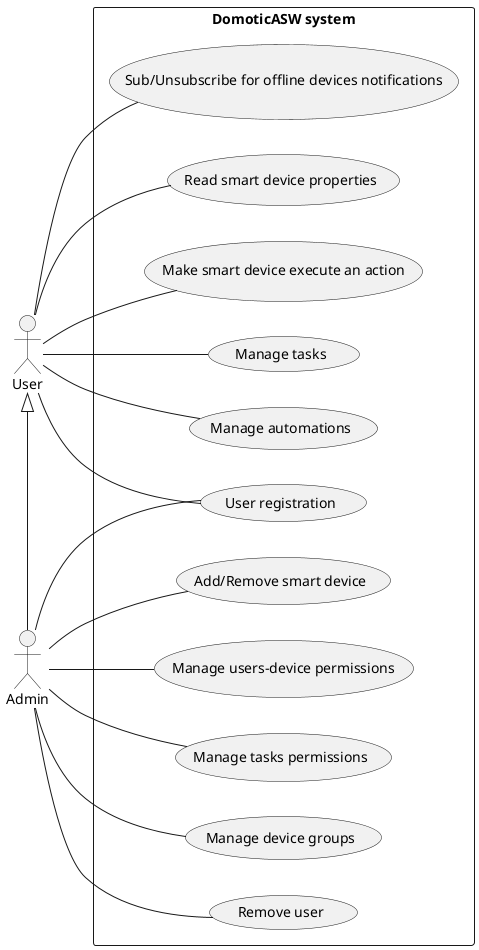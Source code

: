 @startuml use-case

left to right direction

actor User
actor Admin

Admin -l-|> User

rectangle "DomoticASW system" {
    Admin -- (Add/Remove smart device)
    Admin -- (Manage users-device permissions)
    Admin -- (Manage tasks permissions)
    usecase "User registration" as (registration)
    Admin -- (registration)
    User -- (registration)
    Admin -- (Remove user)
    Admin -- (Manage device groups)
    User -- (Read smart device properties)
    User -- (Make smart device execute an action)
    User -- (Manage tasks)
    User -- (Manage automations)
    User -- (Sub/Unsubscribe for offline devices notifications)
}

@enduml